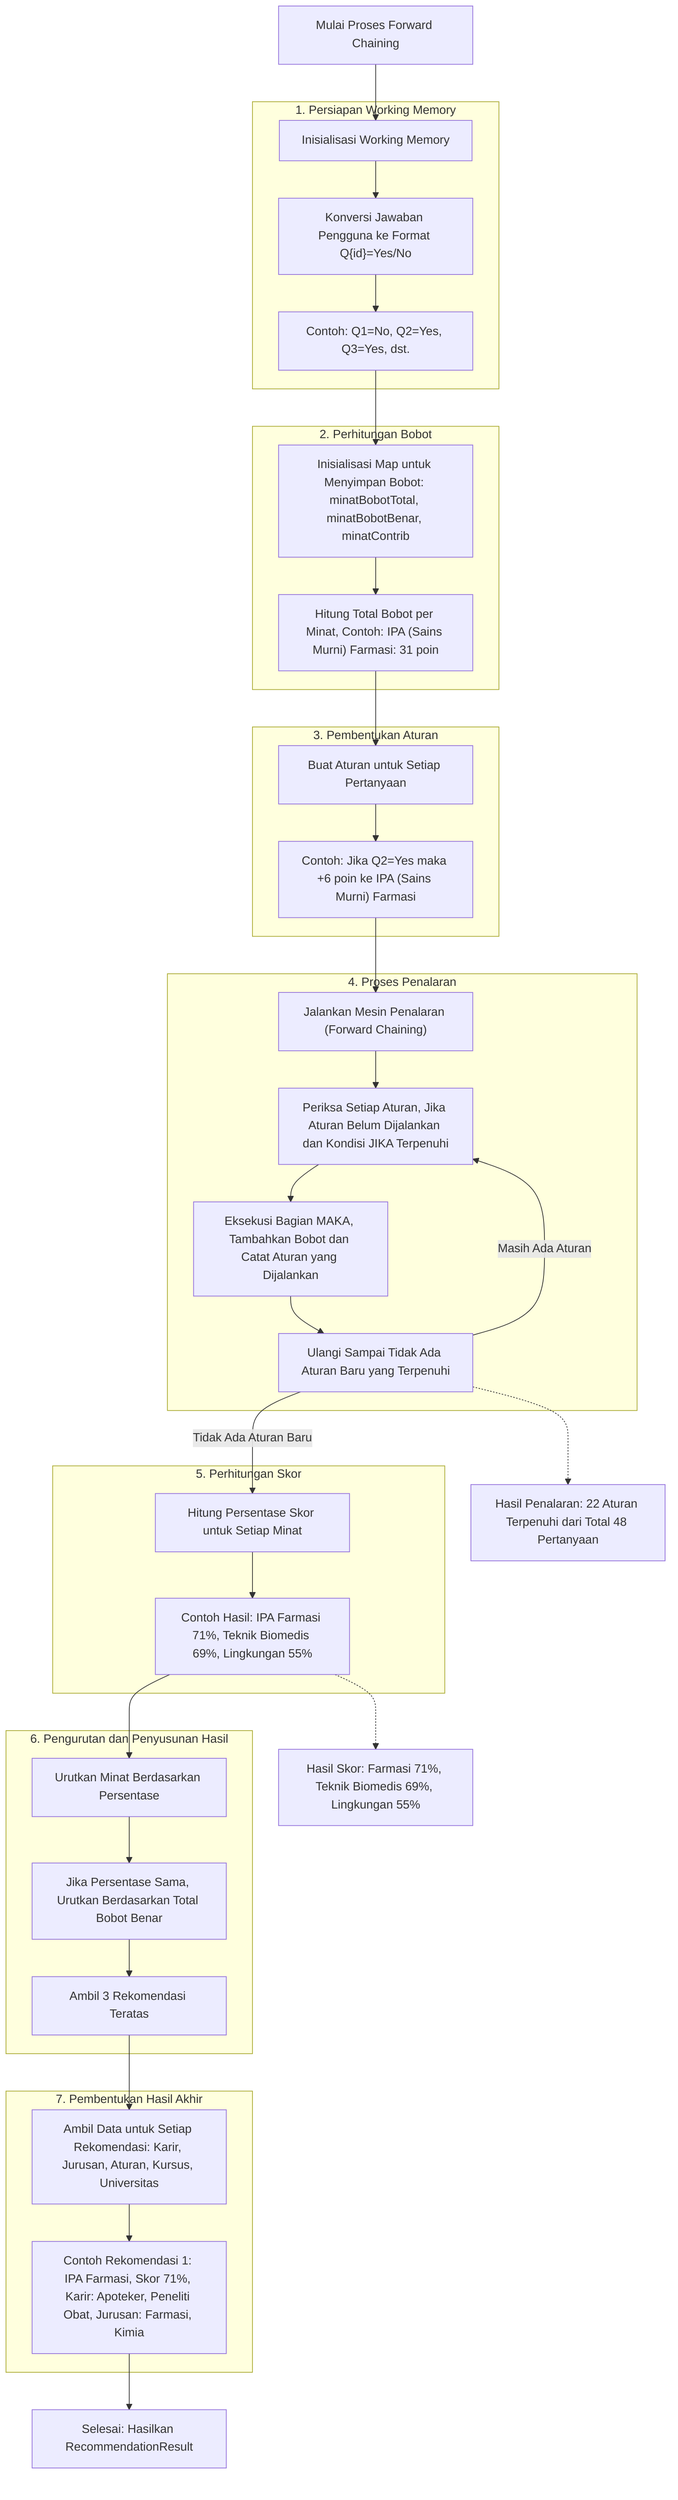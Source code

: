 flowchart TD
    A[Mulai Proses Forward Chaining] --> B1[Inisialisasi Working Memory]
    subgraph "1. Persiapan Working Memory"
        B1 --> B2["Konversi Jawaban Pengguna ke Format Q{id}=Yes/No"]
        B2 --> B3["Contoh: Q1=No, Q2=Yes, Q3=Yes, dst."]
    end
    subgraph "2. Perhitungan Bobot"
        C1["Inisialisasi Map untuk Menyimpan Bobot: minatBobotTotal, minatBobotBenar, minatContrib"]
        C2["Hitung Total Bobot per Minat, Contoh: IPA (Sains Murni) Farmasi: 31 poin"]
    end
    subgraph "3. Pembentukan Aturan"
        D1["Buat Aturan untuk Setiap Pertanyaan"]
        D2["Contoh: Jika Q2=Yes maka +6 poin ke IPA (Sains Murni) Farmasi"]
    end
    subgraph "4. Proses Penalaran"
        E1["Jalankan Mesin Penalaran (Forward Chaining)"]
        E2["Periksa Setiap Aturan, Jika Aturan Belum Dijalankan dan Kondisi JIKA Terpenuhi"]
        E3["Eksekusi Bagian MAKA, Tambahkan Bobot dan Catat Aturan yang Dijalankan"]
        E4["Ulangi Sampai Tidak Ada Aturan Baru yang Terpenuhi"]
        
        E1 --> E2
        E2 --> E3
        E3 --> E4
        E4 -->|"Masih Ada Aturan"| E2
    end
    subgraph "5. Perhitungan Skor"
        F1["Hitung Persentase Skor untuk Setiap Minat"]
        F2["Contoh Hasil: IPA Farmasi 71%, Teknik Biomedis 69%, Lingkungan 55%"]
    end
    subgraph "6. Pengurutan dan Penyusunan Hasil"
        G1["Urutkan Minat Berdasarkan Persentase"]
        G2["Jika Persentase Sama, Urutkan Berdasarkan Total Bobot Benar"]
        G3["Ambil 3 Rekomendasi Teratas"]
        
        G1 --> G2
        G2 --> G3
    end
    subgraph "7. Pembentukan Hasil Akhir"
        H1["Ambil Data untuk Setiap Rekomendasi: Karir, Jurusan, Aturan, Kursus, Universitas"]
        H2["Contoh Rekomendasi 1: IPA Farmasi, Skor 71%, Karir: Apoteker, Peneliti Obat, Jurusan: Farmasi, Kimia"]
    end
    %% Alur proses
    B3 --> C1
    C1 --> C2
    C2 --> D1
    D1 --> D2
    D2 --> E1
    E4 -->|"Tidak Ada Aturan Baru"| F1
    F1 --> F2
    F2 --> G1
    G3 --> H1
    H1 --> H2
    H2 --> I[Selesai: Hasilkan RecommendationResult]
    
    %% Tambahan info atau log
    J1["Hasil Penalaran: 22 Aturan Terpenuhi dari Total 48 Pertanyaan"]
    J2["Hasil Skor: Farmasi 71%, Teknik Biomedis 69%, Lingkungan 55%"]
    
    E4 -.-> J1
    F2 -.-> J2